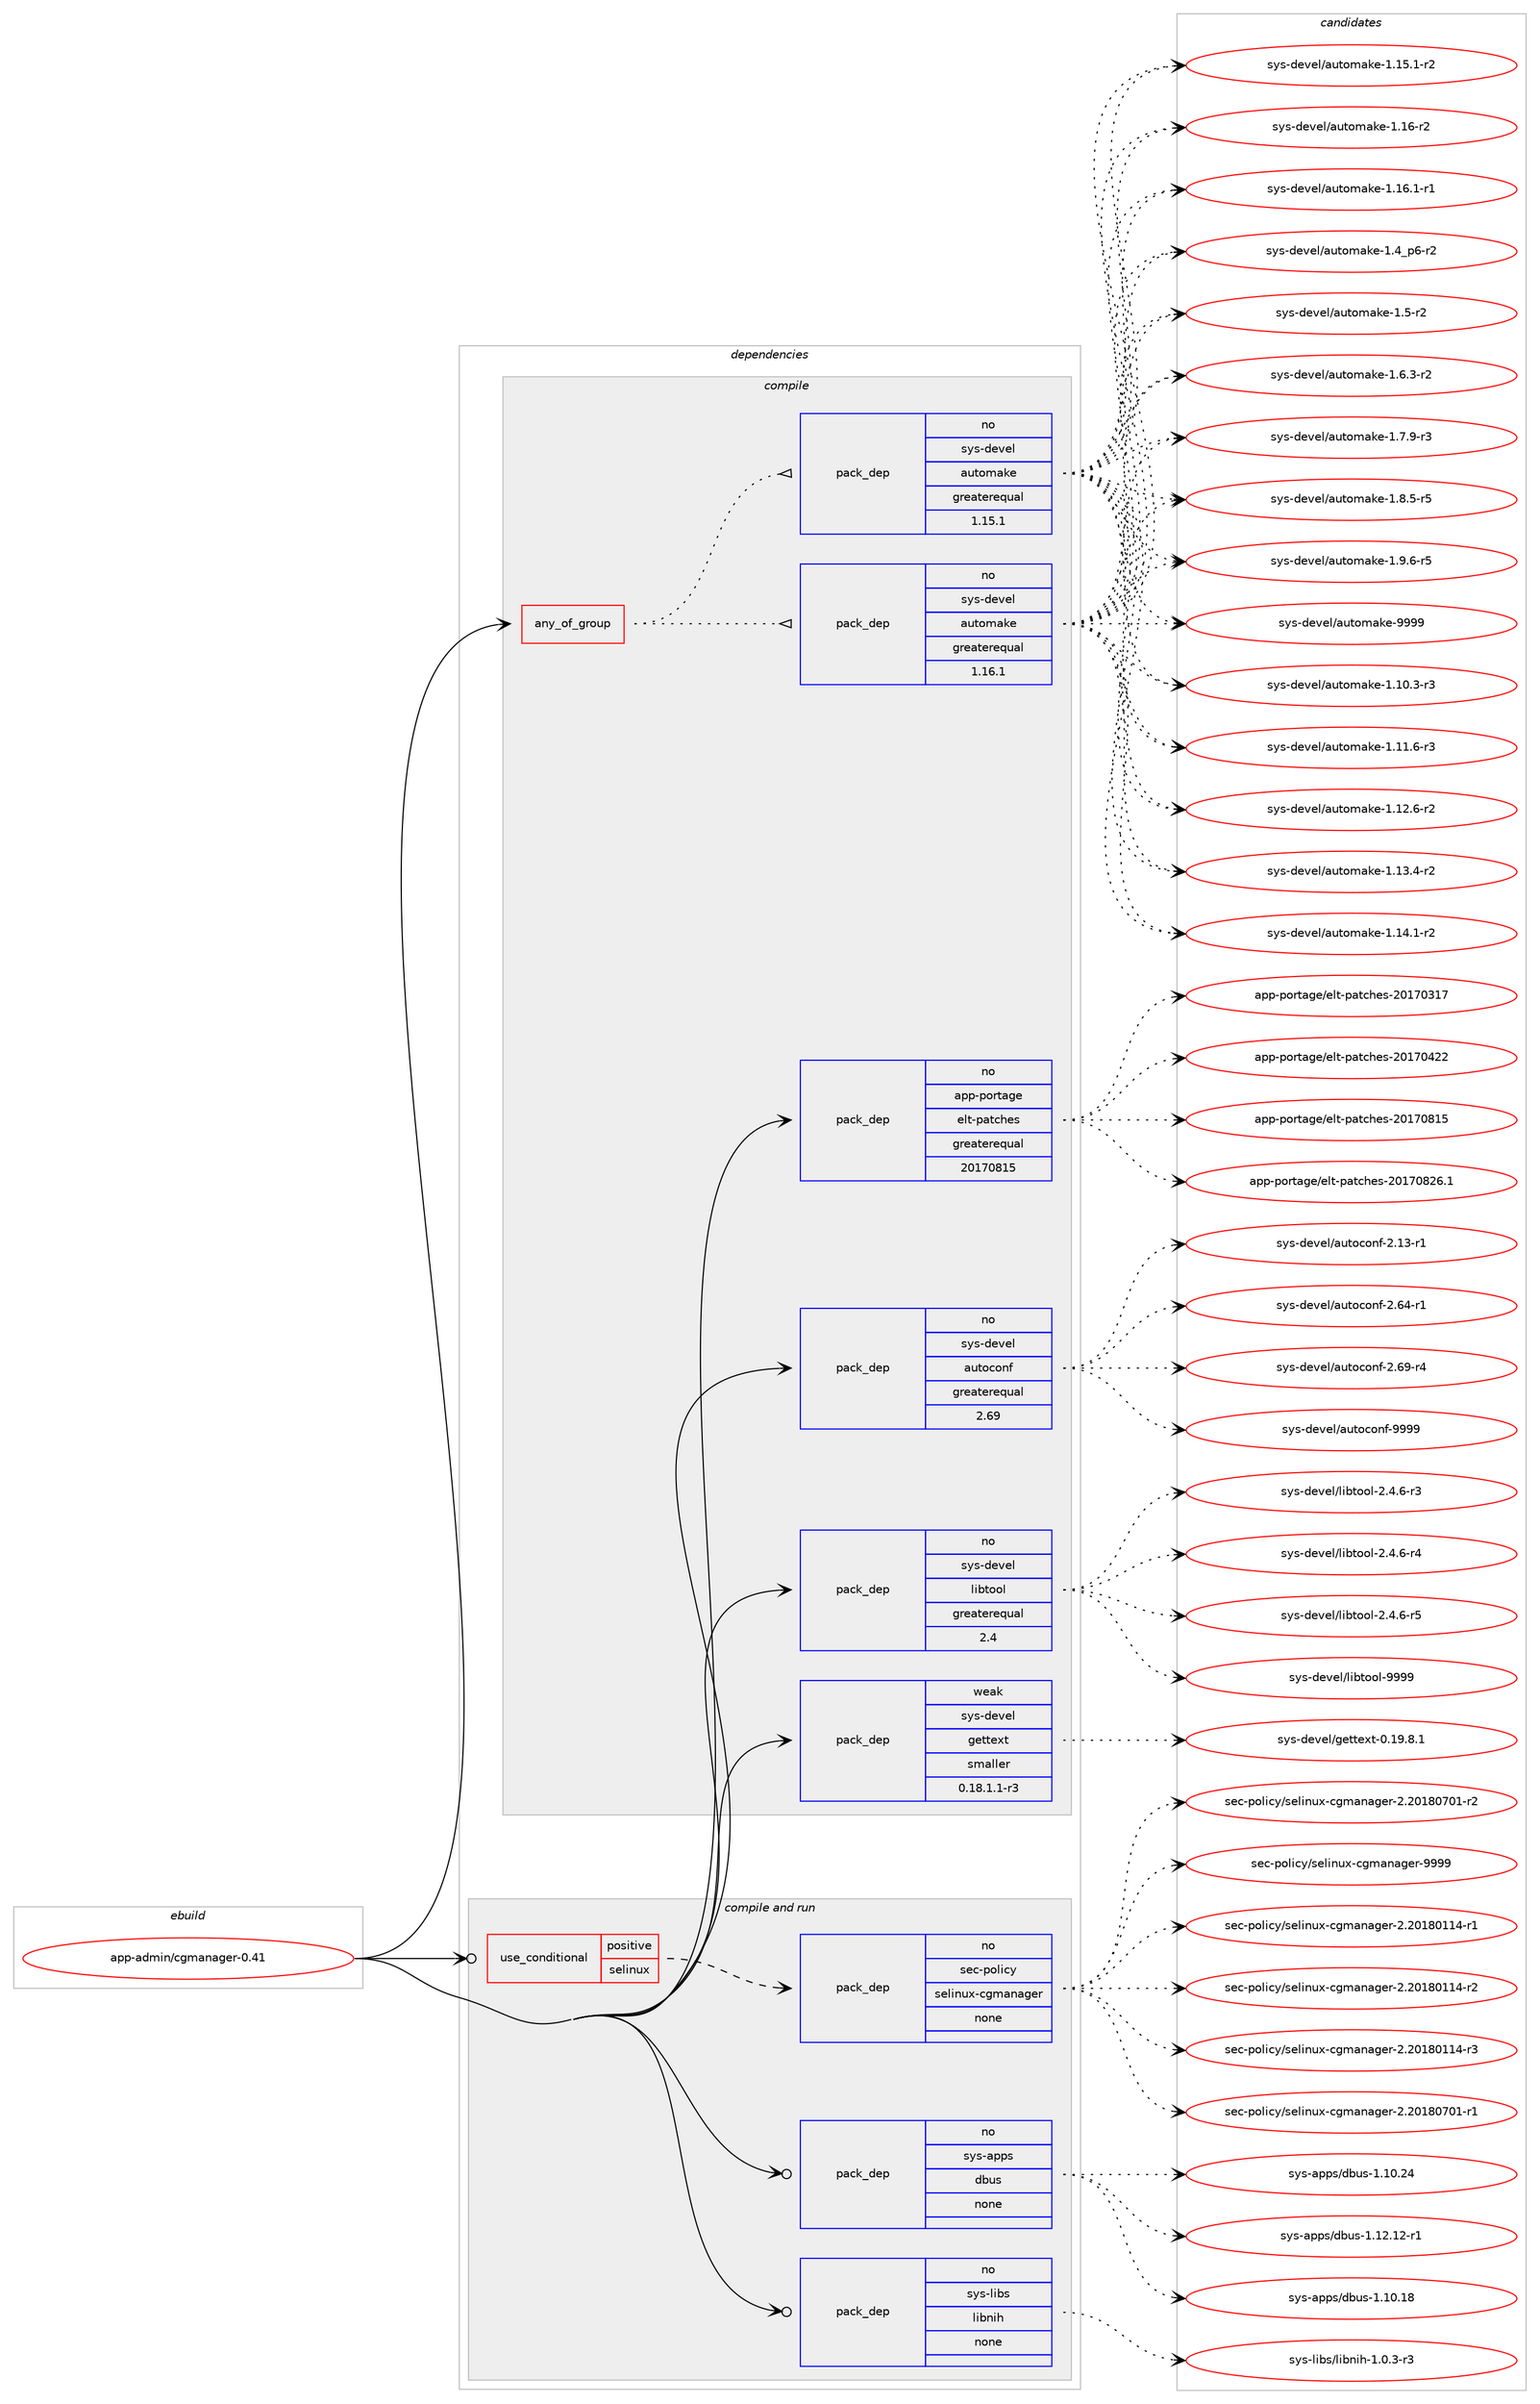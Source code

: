 digraph prolog {

# *************
# Graph options
# *************

newrank=true;
concentrate=true;
compound=true;
graph [rankdir=LR,fontname=Helvetica,fontsize=10,ranksep=1.5];#, ranksep=2.5, nodesep=0.2];
edge  [arrowhead=vee];
node  [fontname=Helvetica,fontsize=10];

# **********
# The ebuild
# **********

subgraph cluster_leftcol {
color=gray;
rank=same;
label=<<i>ebuild</i>>;
id [label="app-admin/cgmanager-0.41", color=red, width=4, href="../app-admin/cgmanager-0.41.svg"];
}

# ****************
# The dependencies
# ****************

subgraph cluster_midcol {
color=gray;
label=<<i>dependencies</i>>;
subgraph cluster_compile {
fillcolor="#eeeeee";
style=filled;
label=<<i>compile</i>>;
subgraph any19065 {
dependency1264190 [label=<<TABLE BORDER="0" CELLBORDER="1" CELLSPACING="0" CELLPADDING="4"><TR><TD CELLPADDING="10">any_of_group</TD></TR></TABLE>>, shape=none, color=red];subgraph pack899969 {
dependency1264191 [label=<<TABLE BORDER="0" CELLBORDER="1" CELLSPACING="0" CELLPADDING="4" WIDTH="220"><TR><TD ROWSPAN="6" CELLPADDING="30">pack_dep</TD></TR><TR><TD WIDTH="110">no</TD></TR><TR><TD>sys-devel</TD></TR><TR><TD>automake</TD></TR><TR><TD>greaterequal</TD></TR><TR><TD>1.16.1</TD></TR></TABLE>>, shape=none, color=blue];
}
dependency1264190:e -> dependency1264191:w [weight=20,style="dotted",arrowhead="oinv"];
subgraph pack899970 {
dependency1264192 [label=<<TABLE BORDER="0" CELLBORDER="1" CELLSPACING="0" CELLPADDING="4" WIDTH="220"><TR><TD ROWSPAN="6" CELLPADDING="30">pack_dep</TD></TR><TR><TD WIDTH="110">no</TD></TR><TR><TD>sys-devel</TD></TR><TR><TD>automake</TD></TR><TR><TD>greaterequal</TD></TR><TR><TD>1.15.1</TD></TR></TABLE>>, shape=none, color=blue];
}
dependency1264190:e -> dependency1264192:w [weight=20,style="dotted",arrowhead="oinv"];
}
id:e -> dependency1264190:w [weight=20,style="solid",arrowhead="vee"];
subgraph pack899971 {
dependency1264193 [label=<<TABLE BORDER="0" CELLBORDER="1" CELLSPACING="0" CELLPADDING="4" WIDTH="220"><TR><TD ROWSPAN="6" CELLPADDING="30">pack_dep</TD></TR><TR><TD WIDTH="110">no</TD></TR><TR><TD>app-portage</TD></TR><TR><TD>elt-patches</TD></TR><TR><TD>greaterequal</TD></TR><TR><TD>20170815</TD></TR></TABLE>>, shape=none, color=blue];
}
id:e -> dependency1264193:w [weight=20,style="solid",arrowhead="vee"];
subgraph pack899972 {
dependency1264194 [label=<<TABLE BORDER="0" CELLBORDER="1" CELLSPACING="0" CELLPADDING="4" WIDTH="220"><TR><TD ROWSPAN="6" CELLPADDING="30">pack_dep</TD></TR><TR><TD WIDTH="110">no</TD></TR><TR><TD>sys-devel</TD></TR><TR><TD>autoconf</TD></TR><TR><TD>greaterequal</TD></TR><TR><TD>2.69</TD></TR></TABLE>>, shape=none, color=blue];
}
id:e -> dependency1264194:w [weight=20,style="solid",arrowhead="vee"];
subgraph pack899973 {
dependency1264195 [label=<<TABLE BORDER="0" CELLBORDER="1" CELLSPACING="0" CELLPADDING="4" WIDTH="220"><TR><TD ROWSPAN="6" CELLPADDING="30">pack_dep</TD></TR><TR><TD WIDTH="110">no</TD></TR><TR><TD>sys-devel</TD></TR><TR><TD>libtool</TD></TR><TR><TD>greaterequal</TD></TR><TR><TD>2.4</TD></TR></TABLE>>, shape=none, color=blue];
}
id:e -> dependency1264195:w [weight=20,style="solid",arrowhead="vee"];
subgraph pack899974 {
dependency1264196 [label=<<TABLE BORDER="0" CELLBORDER="1" CELLSPACING="0" CELLPADDING="4" WIDTH="220"><TR><TD ROWSPAN="6" CELLPADDING="30">pack_dep</TD></TR><TR><TD WIDTH="110">weak</TD></TR><TR><TD>sys-devel</TD></TR><TR><TD>gettext</TD></TR><TR><TD>smaller</TD></TR><TR><TD>0.18.1.1-r3</TD></TR></TABLE>>, shape=none, color=blue];
}
id:e -> dependency1264196:w [weight=20,style="solid",arrowhead="vee"];
}
subgraph cluster_compileandrun {
fillcolor="#eeeeee";
style=filled;
label=<<i>compile and run</i>>;
subgraph cond344640 {
dependency1264197 [label=<<TABLE BORDER="0" CELLBORDER="1" CELLSPACING="0" CELLPADDING="4"><TR><TD ROWSPAN="3" CELLPADDING="10">use_conditional</TD></TR><TR><TD>positive</TD></TR><TR><TD>selinux</TD></TR></TABLE>>, shape=none, color=red];
subgraph pack899975 {
dependency1264198 [label=<<TABLE BORDER="0" CELLBORDER="1" CELLSPACING="0" CELLPADDING="4" WIDTH="220"><TR><TD ROWSPAN="6" CELLPADDING="30">pack_dep</TD></TR><TR><TD WIDTH="110">no</TD></TR><TR><TD>sec-policy</TD></TR><TR><TD>selinux-cgmanager</TD></TR><TR><TD>none</TD></TR><TR><TD></TD></TR></TABLE>>, shape=none, color=blue];
}
dependency1264197:e -> dependency1264198:w [weight=20,style="dashed",arrowhead="vee"];
}
id:e -> dependency1264197:w [weight=20,style="solid",arrowhead="odotvee"];
subgraph pack899976 {
dependency1264199 [label=<<TABLE BORDER="0" CELLBORDER="1" CELLSPACING="0" CELLPADDING="4" WIDTH="220"><TR><TD ROWSPAN="6" CELLPADDING="30">pack_dep</TD></TR><TR><TD WIDTH="110">no</TD></TR><TR><TD>sys-apps</TD></TR><TR><TD>dbus</TD></TR><TR><TD>none</TD></TR><TR><TD></TD></TR></TABLE>>, shape=none, color=blue];
}
id:e -> dependency1264199:w [weight=20,style="solid",arrowhead="odotvee"];
subgraph pack899977 {
dependency1264200 [label=<<TABLE BORDER="0" CELLBORDER="1" CELLSPACING="0" CELLPADDING="4" WIDTH="220"><TR><TD ROWSPAN="6" CELLPADDING="30">pack_dep</TD></TR><TR><TD WIDTH="110">no</TD></TR><TR><TD>sys-libs</TD></TR><TR><TD>libnih</TD></TR><TR><TD>none</TD></TR><TR><TD></TD></TR></TABLE>>, shape=none, color=blue];
}
id:e -> dependency1264200:w [weight=20,style="solid",arrowhead="odotvee"];
}
subgraph cluster_run {
fillcolor="#eeeeee";
style=filled;
label=<<i>run</i>>;
}
}

# **************
# The candidates
# **************

subgraph cluster_choices {
rank=same;
color=gray;
label=<<i>candidates</i>>;

subgraph choice899969 {
color=black;
nodesep=1;
choice11512111545100101118101108479711711611110997107101454946494846514511451 [label="sys-devel/automake-1.10.3-r3", color=red, width=4,href="../sys-devel/automake-1.10.3-r3.svg"];
choice11512111545100101118101108479711711611110997107101454946494946544511451 [label="sys-devel/automake-1.11.6-r3", color=red, width=4,href="../sys-devel/automake-1.11.6-r3.svg"];
choice11512111545100101118101108479711711611110997107101454946495046544511450 [label="sys-devel/automake-1.12.6-r2", color=red, width=4,href="../sys-devel/automake-1.12.6-r2.svg"];
choice11512111545100101118101108479711711611110997107101454946495146524511450 [label="sys-devel/automake-1.13.4-r2", color=red, width=4,href="../sys-devel/automake-1.13.4-r2.svg"];
choice11512111545100101118101108479711711611110997107101454946495246494511450 [label="sys-devel/automake-1.14.1-r2", color=red, width=4,href="../sys-devel/automake-1.14.1-r2.svg"];
choice11512111545100101118101108479711711611110997107101454946495346494511450 [label="sys-devel/automake-1.15.1-r2", color=red, width=4,href="../sys-devel/automake-1.15.1-r2.svg"];
choice1151211154510010111810110847971171161111099710710145494649544511450 [label="sys-devel/automake-1.16-r2", color=red, width=4,href="../sys-devel/automake-1.16-r2.svg"];
choice11512111545100101118101108479711711611110997107101454946495446494511449 [label="sys-devel/automake-1.16.1-r1", color=red, width=4,href="../sys-devel/automake-1.16.1-r1.svg"];
choice115121115451001011181011084797117116111109971071014549465295112544511450 [label="sys-devel/automake-1.4_p6-r2", color=red, width=4,href="../sys-devel/automake-1.4_p6-r2.svg"];
choice11512111545100101118101108479711711611110997107101454946534511450 [label="sys-devel/automake-1.5-r2", color=red, width=4,href="../sys-devel/automake-1.5-r2.svg"];
choice115121115451001011181011084797117116111109971071014549465446514511450 [label="sys-devel/automake-1.6.3-r2", color=red, width=4,href="../sys-devel/automake-1.6.3-r2.svg"];
choice115121115451001011181011084797117116111109971071014549465546574511451 [label="sys-devel/automake-1.7.9-r3", color=red, width=4,href="../sys-devel/automake-1.7.9-r3.svg"];
choice115121115451001011181011084797117116111109971071014549465646534511453 [label="sys-devel/automake-1.8.5-r5", color=red, width=4,href="../sys-devel/automake-1.8.5-r5.svg"];
choice115121115451001011181011084797117116111109971071014549465746544511453 [label="sys-devel/automake-1.9.6-r5", color=red, width=4,href="../sys-devel/automake-1.9.6-r5.svg"];
choice115121115451001011181011084797117116111109971071014557575757 [label="sys-devel/automake-9999", color=red, width=4,href="../sys-devel/automake-9999.svg"];
dependency1264191:e -> choice11512111545100101118101108479711711611110997107101454946494846514511451:w [style=dotted,weight="100"];
dependency1264191:e -> choice11512111545100101118101108479711711611110997107101454946494946544511451:w [style=dotted,weight="100"];
dependency1264191:e -> choice11512111545100101118101108479711711611110997107101454946495046544511450:w [style=dotted,weight="100"];
dependency1264191:e -> choice11512111545100101118101108479711711611110997107101454946495146524511450:w [style=dotted,weight="100"];
dependency1264191:e -> choice11512111545100101118101108479711711611110997107101454946495246494511450:w [style=dotted,weight="100"];
dependency1264191:e -> choice11512111545100101118101108479711711611110997107101454946495346494511450:w [style=dotted,weight="100"];
dependency1264191:e -> choice1151211154510010111810110847971171161111099710710145494649544511450:w [style=dotted,weight="100"];
dependency1264191:e -> choice11512111545100101118101108479711711611110997107101454946495446494511449:w [style=dotted,weight="100"];
dependency1264191:e -> choice115121115451001011181011084797117116111109971071014549465295112544511450:w [style=dotted,weight="100"];
dependency1264191:e -> choice11512111545100101118101108479711711611110997107101454946534511450:w [style=dotted,weight="100"];
dependency1264191:e -> choice115121115451001011181011084797117116111109971071014549465446514511450:w [style=dotted,weight="100"];
dependency1264191:e -> choice115121115451001011181011084797117116111109971071014549465546574511451:w [style=dotted,weight="100"];
dependency1264191:e -> choice115121115451001011181011084797117116111109971071014549465646534511453:w [style=dotted,weight="100"];
dependency1264191:e -> choice115121115451001011181011084797117116111109971071014549465746544511453:w [style=dotted,weight="100"];
dependency1264191:e -> choice115121115451001011181011084797117116111109971071014557575757:w [style=dotted,weight="100"];
}
subgraph choice899970 {
color=black;
nodesep=1;
choice11512111545100101118101108479711711611110997107101454946494846514511451 [label="sys-devel/automake-1.10.3-r3", color=red, width=4,href="../sys-devel/automake-1.10.3-r3.svg"];
choice11512111545100101118101108479711711611110997107101454946494946544511451 [label="sys-devel/automake-1.11.6-r3", color=red, width=4,href="../sys-devel/automake-1.11.6-r3.svg"];
choice11512111545100101118101108479711711611110997107101454946495046544511450 [label="sys-devel/automake-1.12.6-r2", color=red, width=4,href="../sys-devel/automake-1.12.6-r2.svg"];
choice11512111545100101118101108479711711611110997107101454946495146524511450 [label="sys-devel/automake-1.13.4-r2", color=red, width=4,href="../sys-devel/automake-1.13.4-r2.svg"];
choice11512111545100101118101108479711711611110997107101454946495246494511450 [label="sys-devel/automake-1.14.1-r2", color=red, width=4,href="../sys-devel/automake-1.14.1-r2.svg"];
choice11512111545100101118101108479711711611110997107101454946495346494511450 [label="sys-devel/automake-1.15.1-r2", color=red, width=4,href="../sys-devel/automake-1.15.1-r2.svg"];
choice1151211154510010111810110847971171161111099710710145494649544511450 [label="sys-devel/automake-1.16-r2", color=red, width=4,href="../sys-devel/automake-1.16-r2.svg"];
choice11512111545100101118101108479711711611110997107101454946495446494511449 [label="sys-devel/automake-1.16.1-r1", color=red, width=4,href="../sys-devel/automake-1.16.1-r1.svg"];
choice115121115451001011181011084797117116111109971071014549465295112544511450 [label="sys-devel/automake-1.4_p6-r2", color=red, width=4,href="../sys-devel/automake-1.4_p6-r2.svg"];
choice11512111545100101118101108479711711611110997107101454946534511450 [label="sys-devel/automake-1.5-r2", color=red, width=4,href="../sys-devel/automake-1.5-r2.svg"];
choice115121115451001011181011084797117116111109971071014549465446514511450 [label="sys-devel/automake-1.6.3-r2", color=red, width=4,href="../sys-devel/automake-1.6.3-r2.svg"];
choice115121115451001011181011084797117116111109971071014549465546574511451 [label="sys-devel/automake-1.7.9-r3", color=red, width=4,href="../sys-devel/automake-1.7.9-r3.svg"];
choice115121115451001011181011084797117116111109971071014549465646534511453 [label="sys-devel/automake-1.8.5-r5", color=red, width=4,href="../sys-devel/automake-1.8.5-r5.svg"];
choice115121115451001011181011084797117116111109971071014549465746544511453 [label="sys-devel/automake-1.9.6-r5", color=red, width=4,href="../sys-devel/automake-1.9.6-r5.svg"];
choice115121115451001011181011084797117116111109971071014557575757 [label="sys-devel/automake-9999", color=red, width=4,href="../sys-devel/automake-9999.svg"];
dependency1264192:e -> choice11512111545100101118101108479711711611110997107101454946494846514511451:w [style=dotted,weight="100"];
dependency1264192:e -> choice11512111545100101118101108479711711611110997107101454946494946544511451:w [style=dotted,weight="100"];
dependency1264192:e -> choice11512111545100101118101108479711711611110997107101454946495046544511450:w [style=dotted,weight="100"];
dependency1264192:e -> choice11512111545100101118101108479711711611110997107101454946495146524511450:w [style=dotted,weight="100"];
dependency1264192:e -> choice11512111545100101118101108479711711611110997107101454946495246494511450:w [style=dotted,weight="100"];
dependency1264192:e -> choice11512111545100101118101108479711711611110997107101454946495346494511450:w [style=dotted,weight="100"];
dependency1264192:e -> choice1151211154510010111810110847971171161111099710710145494649544511450:w [style=dotted,weight="100"];
dependency1264192:e -> choice11512111545100101118101108479711711611110997107101454946495446494511449:w [style=dotted,weight="100"];
dependency1264192:e -> choice115121115451001011181011084797117116111109971071014549465295112544511450:w [style=dotted,weight="100"];
dependency1264192:e -> choice11512111545100101118101108479711711611110997107101454946534511450:w [style=dotted,weight="100"];
dependency1264192:e -> choice115121115451001011181011084797117116111109971071014549465446514511450:w [style=dotted,weight="100"];
dependency1264192:e -> choice115121115451001011181011084797117116111109971071014549465546574511451:w [style=dotted,weight="100"];
dependency1264192:e -> choice115121115451001011181011084797117116111109971071014549465646534511453:w [style=dotted,weight="100"];
dependency1264192:e -> choice115121115451001011181011084797117116111109971071014549465746544511453:w [style=dotted,weight="100"];
dependency1264192:e -> choice115121115451001011181011084797117116111109971071014557575757:w [style=dotted,weight="100"];
}
subgraph choice899971 {
color=black;
nodesep=1;
choice97112112451121111141169710310147101108116451129711699104101115455048495548514955 [label="app-portage/elt-patches-20170317", color=red, width=4,href="../app-portage/elt-patches-20170317.svg"];
choice97112112451121111141169710310147101108116451129711699104101115455048495548525050 [label="app-portage/elt-patches-20170422", color=red, width=4,href="../app-portage/elt-patches-20170422.svg"];
choice97112112451121111141169710310147101108116451129711699104101115455048495548564953 [label="app-portage/elt-patches-20170815", color=red, width=4,href="../app-portage/elt-patches-20170815.svg"];
choice971121124511211111411697103101471011081164511297116991041011154550484955485650544649 [label="app-portage/elt-patches-20170826.1", color=red, width=4,href="../app-portage/elt-patches-20170826.1.svg"];
dependency1264193:e -> choice97112112451121111141169710310147101108116451129711699104101115455048495548514955:w [style=dotted,weight="100"];
dependency1264193:e -> choice97112112451121111141169710310147101108116451129711699104101115455048495548525050:w [style=dotted,weight="100"];
dependency1264193:e -> choice97112112451121111141169710310147101108116451129711699104101115455048495548564953:w [style=dotted,weight="100"];
dependency1264193:e -> choice971121124511211111411697103101471011081164511297116991041011154550484955485650544649:w [style=dotted,weight="100"];
}
subgraph choice899972 {
color=black;
nodesep=1;
choice1151211154510010111810110847971171161119911111010245504649514511449 [label="sys-devel/autoconf-2.13-r1", color=red, width=4,href="../sys-devel/autoconf-2.13-r1.svg"];
choice1151211154510010111810110847971171161119911111010245504654524511449 [label="sys-devel/autoconf-2.64-r1", color=red, width=4,href="../sys-devel/autoconf-2.64-r1.svg"];
choice1151211154510010111810110847971171161119911111010245504654574511452 [label="sys-devel/autoconf-2.69-r4", color=red, width=4,href="../sys-devel/autoconf-2.69-r4.svg"];
choice115121115451001011181011084797117116111991111101024557575757 [label="sys-devel/autoconf-9999", color=red, width=4,href="../sys-devel/autoconf-9999.svg"];
dependency1264194:e -> choice1151211154510010111810110847971171161119911111010245504649514511449:w [style=dotted,weight="100"];
dependency1264194:e -> choice1151211154510010111810110847971171161119911111010245504654524511449:w [style=dotted,weight="100"];
dependency1264194:e -> choice1151211154510010111810110847971171161119911111010245504654574511452:w [style=dotted,weight="100"];
dependency1264194:e -> choice115121115451001011181011084797117116111991111101024557575757:w [style=dotted,weight="100"];
}
subgraph choice899973 {
color=black;
nodesep=1;
choice1151211154510010111810110847108105981161111111084550465246544511451 [label="sys-devel/libtool-2.4.6-r3", color=red, width=4,href="../sys-devel/libtool-2.4.6-r3.svg"];
choice1151211154510010111810110847108105981161111111084550465246544511452 [label="sys-devel/libtool-2.4.6-r4", color=red, width=4,href="../sys-devel/libtool-2.4.6-r4.svg"];
choice1151211154510010111810110847108105981161111111084550465246544511453 [label="sys-devel/libtool-2.4.6-r5", color=red, width=4,href="../sys-devel/libtool-2.4.6-r5.svg"];
choice1151211154510010111810110847108105981161111111084557575757 [label="sys-devel/libtool-9999", color=red, width=4,href="../sys-devel/libtool-9999.svg"];
dependency1264195:e -> choice1151211154510010111810110847108105981161111111084550465246544511451:w [style=dotted,weight="100"];
dependency1264195:e -> choice1151211154510010111810110847108105981161111111084550465246544511452:w [style=dotted,weight="100"];
dependency1264195:e -> choice1151211154510010111810110847108105981161111111084550465246544511453:w [style=dotted,weight="100"];
dependency1264195:e -> choice1151211154510010111810110847108105981161111111084557575757:w [style=dotted,weight="100"];
}
subgraph choice899974 {
color=black;
nodesep=1;
choice1151211154510010111810110847103101116116101120116454846495746564649 [label="sys-devel/gettext-0.19.8.1", color=red, width=4,href="../sys-devel/gettext-0.19.8.1.svg"];
dependency1264196:e -> choice1151211154510010111810110847103101116116101120116454846495746564649:w [style=dotted,weight="100"];
}
subgraph choice899975 {
color=black;
nodesep=1;
choice115101994511211110810599121471151011081051101171204599103109971109710310111445504650484956484949524511449 [label="sec-policy/selinux-cgmanager-2.20180114-r1", color=red, width=4,href="../sec-policy/selinux-cgmanager-2.20180114-r1.svg"];
choice115101994511211110810599121471151011081051101171204599103109971109710310111445504650484956484949524511450 [label="sec-policy/selinux-cgmanager-2.20180114-r2", color=red, width=4,href="../sec-policy/selinux-cgmanager-2.20180114-r2.svg"];
choice115101994511211110810599121471151011081051101171204599103109971109710310111445504650484956484949524511451 [label="sec-policy/selinux-cgmanager-2.20180114-r3", color=red, width=4,href="../sec-policy/selinux-cgmanager-2.20180114-r3.svg"];
choice115101994511211110810599121471151011081051101171204599103109971109710310111445504650484956485548494511449 [label="sec-policy/selinux-cgmanager-2.20180701-r1", color=red, width=4,href="../sec-policy/selinux-cgmanager-2.20180701-r1.svg"];
choice115101994511211110810599121471151011081051101171204599103109971109710310111445504650484956485548494511450 [label="sec-policy/selinux-cgmanager-2.20180701-r2", color=red, width=4,href="../sec-policy/selinux-cgmanager-2.20180701-r2.svg"];
choice11510199451121111081059912147115101108105110117120459910310997110971031011144557575757 [label="sec-policy/selinux-cgmanager-9999", color=red, width=4,href="../sec-policy/selinux-cgmanager-9999.svg"];
dependency1264198:e -> choice115101994511211110810599121471151011081051101171204599103109971109710310111445504650484956484949524511449:w [style=dotted,weight="100"];
dependency1264198:e -> choice115101994511211110810599121471151011081051101171204599103109971109710310111445504650484956484949524511450:w [style=dotted,weight="100"];
dependency1264198:e -> choice115101994511211110810599121471151011081051101171204599103109971109710310111445504650484956484949524511451:w [style=dotted,weight="100"];
dependency1264198:e -> choice115101994511211110810599121471151011081051101171204599103109971109710310111445504650484956485548494511449:w [style=dotted,weight="100"];
dependency1264198:e -> choice115101994511211110810599121471151011081051101171204599103109971109710310111445504650484956485548494511450:w [style=dotted,weight="100"];
dependency1264198:e -> choice11510199451121111081059912147115101108105110117120459910310997110971031011144557575757:w [style=dotted,weight="100"];
}
subgraph choice899976 {
color=black;
nodesep=1;
choice115121115459711211211547100981171154549464948464956 [label="sys-apps/dbus-1.10.18", color=red, width=4,href="../sys-apps/dbus-1.10.18.svg"];
choice115121115459711211211547100981171154549464948465052 [label="sys-apps/dbus-1.10.24", color=red, width=4,href="../sys-apps/dbus-1.10.24.svg"];
choice1151211154597112112115471009811711545494649504649504511449 [label="sys-apps/dbus-1.12.12-r1", color=red, width=4,href="../sys-apps/dbus-1.12.12-r1.svg"];
dependency1264199:e -> choice115121115459711211211547100981171154549464948464956:w [style=dotted,weight="100"];
dependency1264199:e -> choice115121115459711211211547100981171154549464948465052:w [style=dotted,weight="100"];
dependency1264199:e -> choice1151211154597112112115471009811711545494649504649504511449:w [style=dotted,weight="100"];
}
subgraph choice899977 {
color=black;
nodesep=1;
choice115121115451081059811547108105981101051044549464846514511451 [label="sys-libs/libnih-1.0.3-r3", color=red, width=4,href="../sys-libs/libnih-1.0.3-r3.svg"];
dependency1264200:e -> choice115121115451081059811547108105981101051044549464846514511451:w [style=dotted,weight="100"];
}
}

}

